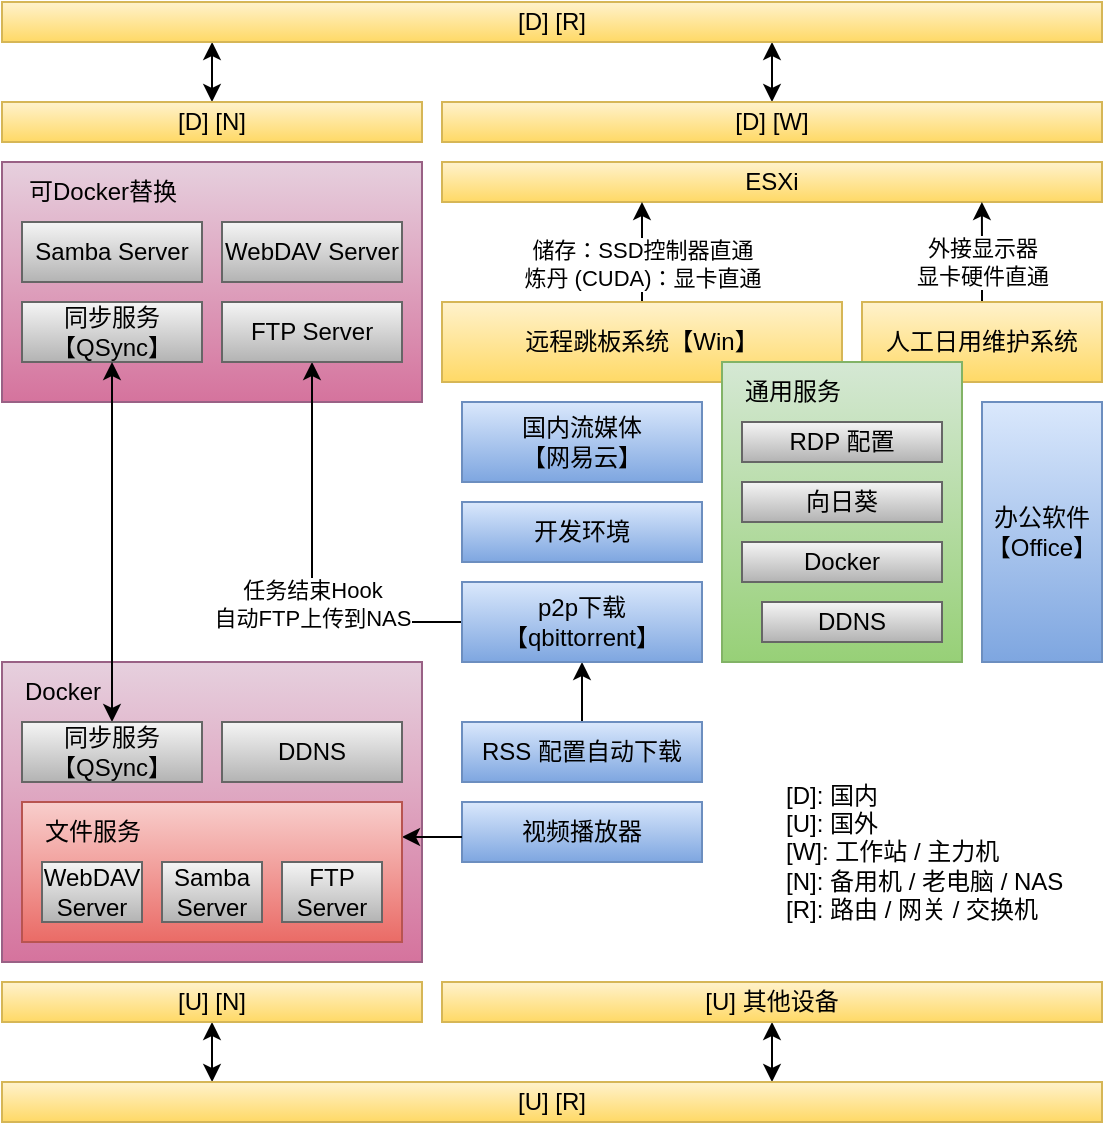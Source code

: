 <mxfile version="20.4.0" type="device"><diagram id="mIV9QaT7f8BFoOteKgbO" name="第 1 页"><mxGraphModel dx="1093" dy="603" grid="1" gridSize="10" guides="1" tooltips="1" connect="1" arrows="1" fold="1" page="1" pageScale="1" pageWidth="500" pageHeight="400" math="0" shadow="0"><root><mxCell id="0"/><mxCell id="1" parent="0"/><mxCell id="MjtRaJYI3GqpMJfc_6Yg-44" value="" style="whiteSpace=wrap;html=1;fillColor=#e6d0de;gradientColor=#d5739d;strokeColor=#996185;" vertex="1" parent="1"><mxGeometry x="20" y="160" width="210" height="120" as="geometry"/></mxCell><mxCell id="MjtRaJYI3GqpMJfc_6Yg-62" style="edgeStyle=orthogonalEdgeStyle;rounded=0;orthogonalLoop=1;jettySize=auto;html=1;entryX=0.7;entryY=0;entryDx=0;entryDy=0;entryPerimeter=0;startArrow=classic;startFill=1;" edge="1" parent="1" source="MjtRaJYI3GqpMJfc_6Yg-1" target="MjtRaJYI3GqpMJfc_6Yg-56"><mxGeometry relative="1" as="geometry"/></mxCell><mxCell id="MjtRaJYI3GqpMJfc_6Yg-1" value="[U] 其他设备" style="rounded=0;whiteSpace=wrap;html=1;fillColor=#fff2cc;gradientColor=#ffd966;strokeColor=#d6b656;" vertex="1" parent="1"><mxGeometry x="240" y="570" width="330" height="20" as="geometry"/></mxCell><mxCell id="MjtRaJYI3GqpMJfc_6Yg-2" value="[D]: 国内&lt;br&gt;[U]: 国外&lt;br&gt;[W]: 工作站 / 主力机&lt;br&gt;[N]: 备用机 / 老电脑 / NAS&lt;br&gt;[R]: 路由 / 网关 / 交换机" style="text;html=1;align=left;verticalAlign=middle;resizable=0;points=[];autosize=1;strokeColor=none;fillColor=none;" vertex="1" parent="1"><mxGeometry x="410" y="460" width="160" height="90" as="geometry"/></mxCell><mxCell id="MjtRaJYI3GqpMJfc_6Yg-61" style="edgeStyle=orthogonalEdgeStyle;rounded=0;orthogonalLoop=1;jettySize=auto;html=1;entryX=0.191;entryY=0;entryDx=0;entryDy=0;entryPerimeter=0;startArrow=classic;startFill=1;" edge="1" parent="1" source="MjtRaJYI3GqpMJfc_6Yg-3" target="MjtRaJYI3GqpMJfc_6Yg-56"><mxGeometry relative="1" as="geometry"/></mxCell><mxCell id="MjtRaJYI3GqpMJfc_6Yg-3" value="[U] [N]" style="rounded=0;whiteSpace=wrap;html=1;fillColor=#fff2cc;gradientColor=#ffd966;strokeColor=#d6b656;" vertex="1" parent="1"><mxGeometry x="20" y="570" width="210" height="20" as="geometry"/></mxCell><mxCell id="MjtRaJYI3GqpMJfc_6Yg-59" style="edgeStyle=orthogonalEdgeStyle;rounded=0;orthogonalLoop=1;jettySize=auto;html=1;entryX=0.191;entryY=1;entryDx=0;entryDy=0;entryPerimeter=0;startArrow=classic;startFill=1;" edge="1" parent="1" source="MjtRaJYI3GqpMJfc_6Yg-4" target="MjtRaJYI3GqpMJfc_6Yg-7"><mxGeometry relative="1" as="geometry"/></mxCell><mxCell id="MjtRaJYI3GqpMJfc_6Yg-4" value="[D] [N]" style="rounded=0;whiteSpace=wrap;html=1;fillColor=#fff2cc;gradientColor=#ffd966;strokeColor=#d6b656;" vertex="1" parent="1"><mxGeometry x="20" y="130" width="210" height="20" as="geometry"/></mxCell><mxCell id="MjtRaJYI3GqpMJfc_6Yg-60" style="edgeStyle=orthogonalEdgeStyle;rounded=0;orthogonalLoop=1;jettySize=auto;html=1;entryX=0.7;entryY=1;entryDx=0;entryDy=0;entryPerimeter=0;startArrow=classic;startFill=1;" edge="1" parent="1" source="MjtRaJYI3GqpMJfc_6Yg-5" target="MjtRaJYI3GqpMJfc_6Yg-7"><mxGeometry relative="1" as="geometry"/></mxCell><mxCell id="MjtRaJYI3GqpMJfc_6Yg-5" value="[D] [W]" style="rounded=0;whiteSpace=wrap;html=1;fillColor=#fff2cc;gradientColor=#ffd966;strokeColor=#d6b656;" vertex="1" parent="1"><mxGeometry x="240" y="130" width="330" height="20" as="geometry"/></mxCell><mxCell id="MjtRaJYI3GqpMJfc_6Yg-7" value="[D] [R]" style="rounded=0;whiteSpace=wrap;html=1;fillColor=#fff2cc;gradientColor=#ffd966;strokeColor=#d6b656;" vertex="1" parent="1"><mxGeometry x="20" y="80" width="550" height="20" as="geometry"/></mxCell><mxCell id="MjtRaJYI3GqpMJfc_6Yg-12" value="ESXi" style="whiteSpace=wrap;html=1;fillColor=#fff2cc;gradientColor=#ffd966;strokeColor=#d6b656;" vertex="1" parent="1"><mxGeometry x="240" y="160" width="330" height="20" as="geometry"/></mxCell><mxCell id="MjtRaJYI3GqpMJfc_6Yg-29" style="edgeStyle=orthogonalEdgeStyle;rounded=0;orthogonalLoop=1;jettySize=auto;html=1;entryX=0.818;entryY=1;entryDx=0;entryDy=0;entryPerimeter=0;" edge="1" parent="1" source="MjtRaJYI3GqpMJfc_6Yg-14" target="MjtRaJYI3GqpMJfc_6Yg-12"><mxGeometry relative="1" as="geometry"/></mxCell><mxCell id="MjtRaJYI3GqpMJfc_6Yg-30" value="外接显示器&lt;br&gt;显卡硬件直通" style="edgeLabel;html=1;align=center;verticalAlign=middle;resizable=0;points=[];" vertex="1" connectable="0" parent="MjtRaJYI3GqpMJfc_6Yg-29"><mxGeometry x="-0.182" relative="1" as="geometry"><mxPoint as="offset"/></mxGeometry></mxCell><mxCell id="MjtRaJYI3GqpMJfc_6Yg-14" value="人工日用维护系统" style="whiteSpace=wrap;html=1;fillColor=#fff2cc;gradientColor=#ffd966;strokeColor=#d6b656;" vertex="1" parent="1"><mxGeometry x="450" y="230" width="120" height="40" as="geometry"/></mxCell><mxCell id="MjtRaJYI3GqpMJfc_6Yg-33" style="edgeStyle=orthogonalEdgeStyle;rounded=0;orthogonalLoop=1;jettySize=auto;html=1;entryX=0.303;entryY=1;entryDx=0;entryDy=0;entryPerimeter=0;" edge="1" parent="1" source="MjtRaJYI3GqpMJfc_6Yg-15" target="MjtRaJYI3GqpMJfc_6Yg-12"><mxGeometry relative="1" as="geometry"/></mxCell><mxCell id="MjtRaJYI3GqpMJfc_6Yg-34" value="储存：SSD控制器直通&lt;br&gt;炼丹 (CUDA)：显卡直通" style="edgeLabel;html=1;align=center;verticalAlign=middle;resizable=0;points=[];" vertex="1" connectable="0" parent="MjtRaJYI3GqpMJfc_6Yg-33"><mxGeometry x="0.268" y="-1" relative="1" as="geometry"><mxPoint x="-1" y="12" as="offset"/></mxGeometry></mxCell><mxCell id="MjtRaJYI3GqpMJfc_6Yg-15" value="远程跳板系统【Win】" style="whiteSpace=wrap;html=1;fillColor=#fff2cc;gradientColor=#ffd966;strokeColor=#d6b656;" vertex="1" parent="1"><mxGeometry x="240" y="230" width="200" height="40" as="geometry"/></mxCell><mxCell id="MjtRaJYI3GqpMJfc_6Yg-17" value="" style="whiteSpace=wrap;html=1;fillColor=#d5e8d4;strokeColor=#82b366;gradientColor=#97d077;" vertex="1" parent="1"><mxGeometry x="380" y="260" width="120" height="150" as="geometry"/></mxCell><mxCell id="MjtRaJYI3GqpMJfc_6Yg-18" value="通用服务" style="text;html=1;align=center;verticalAlign=middle;resizable=0;points=[];autosize=1;strokeColor=none;fillColor=none;" vertex="1" parent="1"><mxGeometry x="380" y="260" width="70" height="30" as="geometry"/></mxCell><mxCell id="MjtRaJYI3GqpMJfc_6Yg-16" value="向日葵" style="whiteSpace=wrap;html=1;fillColor=#f5f5f5;gradientColor=#b3b3b3;strokeColor=#666666;" vertex="1" parent="1"><mxGeometry x="390" y="320" width="100" height="20" as="geometry"/></mxCell><mxCell id="MjtRaJYI3GqpMJfc_6Yg-19" value="Docker" style="whiteSpace=wrap;html=1;fillColor=#f5f5f5;gradientColor=#b3b3b3;strokeColor=#666666;" vertex="1" parent="1"><mxGeometry x="390" y="350" width="100" height="20" as="geometry"/></mxCell><mxCell id="MjtRaJYI3GqpMJfc_6Yg-20" value="DDNS" style="whiteSpace=wrap;html=1;fillColor=#f5f5f5;gradientColor=#b3b3b3;strokeColor=#666666;" vertex="1" parent="1"><mxGeometry x="400" y="380" width="90" height="20" as="geometry"/></mxCell><mxCell id="MjtRaJYI3GqpMJfc_6Yg-42" style="edgeStyle=orthogonalEdgeStyle;rounded=0;orthogonalLoop=1;jettySize=auto;html=1;" edge="1" parent="1" source="MjtRaJYI3GqpMJfc_6Yg-22" target="MjtRaJYI3GqpMJfc_6Yg-36"><mxGeometry relative="1" as="geometry"/></mxCell><mxCell id="MjtRaJYI3GqpMJfc_6Yg-43" value="任务结束Hook&lt;br&gt;自动FTP上传到NAS" style="edgeLabel;html=1;align=center;verticalAlign=middle;resizable=0;points=[];" vertex="1" connectable="0" parent="MjtRaJYI3GqpMJfc_6Yg-42"><mxGeometry x="0.136" y="-2" relative="1" as="geometry"><mxPoint x="-2" y="32" as="offset"/></mxGeometry></mxCell><mxCell id="MjtRaJYI3GqpMJfc_6Yg-75" style="edgeStyle=orthogonalEdgeStyle;rounded=0;orthogonalLoop=1;jettySize=auto;html=1;startArrow=classic;startFill=1;endArrow=none;endFill=0;" edge="1" parent="1" source="MjtRaJYI3GqpMJfc_6Yg-22" target="MjtRaJYI3GqpMJfc_6Yg-55"><mxGeometry relative="1" as="geometry"/></mxCell><mxCell id="MjtRaJYI3GqpMJfc_6Yg-22" value="p2p下载&lt;br&gt;【qbittorrent】" style="whiteSpace=wrap;html=1;fillColor=#dae8fc;gradientColor=#7ea6e0;strokeColor=#6c8ebf;" vertex="1" parent="1"><mxGeometry x="250" y="370" width="120" height="40" as="geometry"/></mxCell><mxCell id="MjtRaJYI3GqpMJfc_6Yg-23" value="国内流媒体&lt;br&gt;【网易云】&lt;br&gt;" style="whiteSpace=wrap;html=1;fillColor=#dae8fc;gradientColor=#7ea6e0;strokeColor=#6c8ebf;" vertex="1" parent="1"><mxGeometry x="250" y="280" width="120" height="40" as="geometry"/></mxCell><mxCell id="MjtRaJYI3GqpMJfc_6Yg-24" value="RDP 配置" style="whiteSpace=wrap;html=1;fillColor=#f5f5f5;gradientColor=#b3b3b3;strokeColor=#666666;" vertex="1" parent="1"><mxGeometry x="390" y="290" width="100" height="20" as="geometry"/></mxCell><mxCell id="MjtRaJYI3GqpMJfc_6Yg-25" value="开发环境" style="whiteSpace=wrap;html=1;fillColor=#dae8fc;gradientColor=#7ea6e0;strokeColor=#6c8ebf;" vertex="1" parent="1"><mxGeometry x="250" y="330" width="120" height="30" as="geometry"/></mxCell><mxCell id="MjtRaJYI3GqpMJfc_6Yg-26" value="办公软件&lt;br&gt;【Office】" style="whiteSpace=wrap;html=1;fillColor=#dae8fc;gradientColor=#7ea6e0;strokeColor=#6c8ebf;" vertex="1" parent="1"><mxGeometry x="510" y="280" width="60" height="130" as="geometry"/></mxCell><mxCell id="MjtRaJYI3GqpMJfc_6Yg-36" value="FTP Server" style="whiteSpace=wrap;html=1;fillColor=#f5f5f5;gradientColor=#b3b3b3;strokeColor=#666666;" vertex="1" parent="1"><mxGeometry x="130" y="230" width="90" height="30" as="geometry"/></mxCell><mxCell id="MjtRaJYI3GqpMJfc_6Yg-37" value="WebDAV Server" style="whiteSpace=wrap;html=1;fillColor=#f5f5f5;gradientColor=#b3b3b3;strokeColor=#666666;" vertex="1" parent="1"><mxGeometry x="130" y="190" width="90" height="30" as="geometry"/></mxCell><mxCell id="MjtRaJYI3GqpMJfc_6Yg-38" value="Samba Server" style="whiteSpace=wrap;html=1;fillColor=#f5f5f5;gradientColor=#b3b3b3;strokeColor=#666666;" vertex="1" parent="1"><mxGeometry x="30" y="190" width="90" height="30" as="geometry"/></mxCell><mxCell id="MjtRaJYI3GqpMJfc_6Yg-40" value="同步服务&lt;br&gt;【QSync】" style="whiteSpace=wrap;html=1;fillColor=#f5f5f5;gradientColor=#b3b3b3;strokeColor=#666666;" vertex="1" parent="1"><mxGeometry x="30" y="230" width="90" height="30" as="geometry"/></mxCell><mxCell id="MjtRaJYI3GqpMJfc_6Yg-45" value="可Docker替换" style="text;html=1;align=center;verticalAlign=middle;resizable=0;points=[];autosize=1;strokeColor=none;fillColor=none;" vertex="1" parent="1"><mxGeometry x="20" y="160" width="100" height="30" as="geometry"/></mxCell><mxCell id="MjtRaJYI3GqpMJfc_6Yg-47" value="" style="whiteSpace=wrap;html=1;fillColor=#e6d0de;gradientColor=#d5739d;strokeColor=#996185;" vertex="1" parent="1"><mxGeometry x="20" y="410" width="210" height="150" as="geometry"/></mxCell><mxCell id="MjtRaJYI3GqpMJfc_6Yg-48" value="Docker" style="text;html=1;align=center;verticalAlign=middle;resizable=0;points=[];autosize=1;strokeColor=none;fillColor=none;" vertex="1" parent="1"><mxGeometry x="20" y="410" width="60" height="30" as="geometry"/></mxCell><mxCell id="MjtRaJYI3GqpMJfc_6Yg-50" value="DDNS" style="whiteSpace=wrap;html=1;fillColor=#f5f5f5;gradientColor=#b3b3b3;strokeColor=#666666;" vertex="1" parent="1"><mxGeometry x="130" y="440" width="90" height="30" as="geometry"/></mxCell><mxCell id="MjtRaJYI3GqpMJfc_6Yg-52" style="edgeStyle=orthogonalEdgeStyle;rounded=0;orthogonalLoop=1;jettySize=auto;html=1;startArrow=classic;startFill=1;" edge="1" parent="1" source="MjtRaJYI3GqpMJfc_6Yg-51" target="MjtRaJYI3GqpMJfc_6Yg-40"><mxGeometry relative="1" as="geometry"/></mxCell><mxCell id="MjtRaJYI3GqpMJfc_6Yg-51" value="同步服务&lt;br&gt;【QSync】" style="whiteSpace=wrap;html=1;fillColor=#f5f5f5;gradientColor=#b3b3b3;strokeColor=#666666;" vertex="1" parent="1"><mxGeometry x="30" y="440" width="90" height="30" as="geometry"/></mxCell><mxCell id="MjtRaJYI3GqpMJfc_6Yg-55" value="RSS 配置自动下载" style="whiteSpace=wrap;html=1;fillColor=#dae8fc;gradientColor=#7ea6e0;strokeColor=#6c8ebf;" vertex="1" parent="1"><mxGeometry x="250" y="440" width="120" height="30" as="geometry"/></mxCell><mxCell id="MjtRaJYI3GqpMJfc_6Yg-56" value="[U] [R]" style="rounded=0;whiteSpace=wrap;html=1;fillColor=#fff2cc;gradientColor=#ffd966;strokeColor=#d6b656;" vertex="1" parent="1"><mxGeometry x="20" y="620" width="550" height="20" as="geometry"/></mxCell><mxCell id="MjtRaJYI3GqpMJfc_6Yg-63" value="视频播放器" style="whiteSpace=wrap;html=1;fillColor=#dae8fc;gradientColor=#7ea6e0;strokeColor=#6c8ebf;" vertex="1" parent="1"><mxGeometry x="250" y="480" width="120" height="30" as="geometry"/></mxCell><mxCell id="MjtRaJYI3GqpMJfc_6Yg-73" style="edgeStyle=orthogonalEdgeStyle;rounded=0;orthogonalLoop=1;jettySize=auto;html=1;exitX=1;exitY=0.25;exitDx=0;exitDy=0;entryX=0;entryY=0.583;entryDx=0;entryDy=0;entryPerimeter=0;startArrow=classic;startFill=1;endArrow=none;endFill=0;" edge="1" parent="1" source="MjtRaJYI3GqpMJfc_6Yg-68" target="MjtRaJYI3GqpMJfc_6Yg-63"><mxGeometry relative="1" as="geometry"/></mxCell><mxCell id="MjtRaJYI3GqpMJfc_6Yg-68" value="" style="whiteSpace=wrap;html=1;fillColor=#f8cecc;gradientColor=#ea6b66;strokeColor=#b85450;" vertex="1" parent="1"><mxGeometry x="30" y="480" width="190" height="70" as="geometry"/></mxCell><mxCell id="MjtRaJYI3GqpMJfc_6Yg-49" value="Samba Server" style="whiteSpace=wrap;html=1;fillColor=#f5f5f5;gradientColor=#b3b3b3;strokeColor=#666666;" vertex="1" parent="1"><mxGeometry x="100" y="510" width="50" height="30" as="geometry"/></mxCell><mxCell id="MjtRaJYI3GqpMJfc_6Yg-66" value="FTP Server" style="whiteSpace=wrap;html=1;fillColor=#f5f5f5;gradientColor=#b3b3b3;strokeColor=#666666;" vertex="1" parent="1"><mxGeometry x="160" y="510" width="50" height="30" as="geometry"/></mxCell><mxCell id="MjtRaJYI3GqpMJfc_6Yg-67" value="WebDAV Server" style="whiteSpace=wrap;html=1;fillColor=#f5f5f5;gradientColor=#b3b3b3;strokeColor=#666666;" vertex="1" parent="1"><mxGeometry x="40" y="510" width="50" height="30" as="geometry"/></mxCell><mxCell id="MjtRaJYI3GqpMJfc_6Yg-69" value="文件服务" style="text;html=1;align=center;verticalAlign=middle;resizable=0;points=[];autosize=1;strokeColor=none;fillColor=none;" vertex="1" parent="1"><mxGeometry x="30" y="480" width="70" height="30" as="geometry"/></mxCell></root></mxGraphModel></diagram></mxfile>